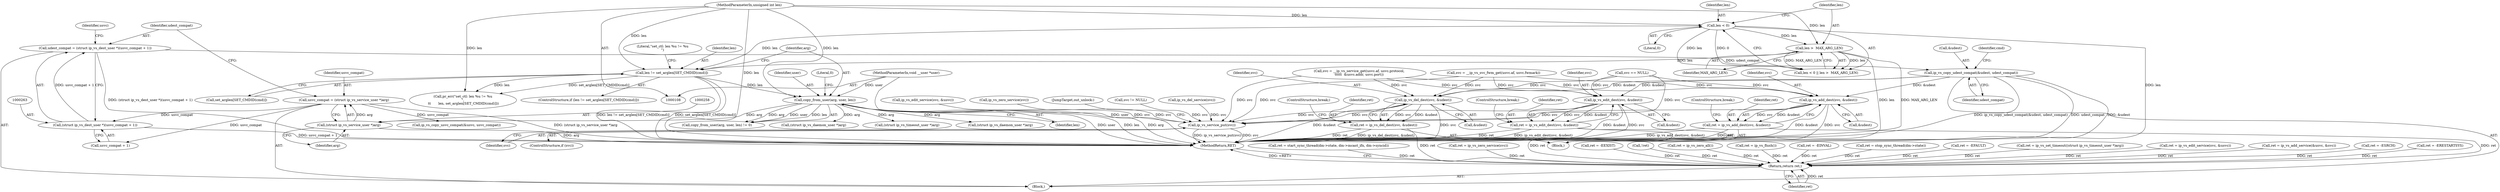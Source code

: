 digraph "0_linux_04bcef2a83f40c6db24222b27a52892cba39dffb_0@API" {
"1000271" [label="(Call,ip_vs_copy_udest_compat(&udest, udest_compat))"];
"1000260" [label="(Call,udest_compat = (struct ip_vs_dest_user *)(usvc_compat + 1))"];
"1000262" [label="(Call,(struct ip_vs_dest_user *)(usvc_compat + 1))"];
"1000255" [label="(Call,usvc_compat = (struct ip_vs_service_user *)arg)"];
"1000257" [label="(Call,(struct ip_vs_service_user *)arg)"];
"1000170" [label="(Call,copy_from_user(arg, user, len))"];
"1000111" [label="(MethodParameterIn,void __user *user)"];
"1000151" [label="(Call,len != set_arglen[SET_CMDID(cmd)])"];
"1000141" [label="(Call,len < 0)"];
"1000112" [label="(MethodParameterIn,unsigned int len)"];
"1000144" [label="(Call,len >  MAX_ARG_LEN)"];
"1000440" [label="(Call,ip_vs_add_dest(svc, &udest))"];
"1000438" [label="(Call,ret = ip_vs_add_dest(svc, &udest))"];
"1000476" [label="(Return,return ret;)"];
"1000468" [label="(Call,ip_vs_service_put(svc))"];
"1000448" [label="(Call,ip_vs_edit_dest(svc, &udest))"];
"1000446" [label="(Call,ret = ip_vs_edit_dest(svc, &udest))"];
"1000456" [label="(Call,ip_vs_del_dest(svc, &udest))"];
"1000454" [label="(Call,ret = ip_vs_del_dest(svc, &udest))"];
"1000173" [label="(Identifier,len)"];
"1000169" [label="(Call,copy_from_user(arg, user, len) != 0)"];
"1000223" [label="(Call,ret = start_sync_thread(dm->state, dm->mcast_ifn, dm->syncid))"];
"1000159" [label="(Literal,\"set_ctl: len %u != %u\n\")"];
"1000141" [label="(Call,len < 0)"];
"1000143" [label="(Literal,0)"];
"1000440" [label="(Call,ip_vs_add_dest(svc, &udest))"];
"1000432" [label="(Call,ret = ip_vs_zero_service(svc))"];
"1000150" [label="(ControlStructure,if (len != set_arglen[SET_CMDID(cmd)]))"];
"1000272" [label="(Call,&udest)"];
"1000220" [label="(Call,(struct ip_vs_daemon_user *)arg)"];
"1000140" [label="(Call,len < 0 || len >  MAX_ARG_LEN)"];
"1000457" [label="(Identifier,svc)"];
"1000400" [label="(Call,ret = -EEXIST)"];
"1000144" [label="(Call,len >  MAX_ARG_LEN)"];
"1000460" [label="(ControlStructure,break;)"];
"1000207" [label="(Call,(struct ip_vs_timeout_user *)arg)"];
"1000274" [label="(Identifier,udest_compat)"];
"1000456" [label="(Call,ip_vs_del_dest(svc, &udest))"];
"1000427" [label="(Call,!ret)"];
"1000298" [label="(Call,ret = ip_vs_zero_all())"];
"1000194" [label="(Call,ret = ip_vs_flush())"];
"1000171" [label="(Identifier,arg)"];
"1000462" [label="(Call,ret = -EINVAL)"];
"1000468" [label="(Call,ip_vs_service_put(svc))"];
"1000259" [label="(Identifier,arg)"];
"1000271" [label="(Call,ip_vs_copy_udest_compat(&udest, udest_compat))"];
"1000394" [label="(Block,)"];
"1000455" [label="(Identifier,ret)"];
"1000416" [label="(Call,ip_vs_edit_service(svc, &usvc))"];
"1000248" [label="(Call,ret = stop_sync_thread(dm->state))"];
"1000466" [label="(ControlStructure,if (svc))"];
"1000458" [label="(Call,&udest)"];
"1000452" [label="(ControlStructure,break;)"];
"1000344" [label="(Call,svc = __ip_vs_service_get(usvc.af, usvc.protocol,\n\t\t\t\t\t  &usvc.addr, usvc.port))"];
"1000450" [label="(Call,&udest)"];
"1000261" [label="(Identifier,udest_compat)"];
"1000267" [label="(Call,ip_vs_copy_usvc_compat(&usvc, usvc_compat))"];
"1000145" [label="(Identifier,len)"];
"1000269" [label="(Identifier,usvc)"];
"1000151" [label="(Call,len != set_arglen[SET_CMDID(cmd)])"];
"1000478" [label="(MethodReturn,RET)"];
"1000262" [label="(Call,(struct ip_vs_dest_user *)(usvc_compat + 1))"];
"1000476" [label="(Return,return ret;)"];
"1000257" [label="(Call,(struct ip_vs_service_user *)arg)"];
"1000454" [label="(Call,ret = ip_vs_del_dest(svc, &udest))"];
"1000376" [label="(Call,svc == NULL)"];
"1000333" [label="(Call,ret = -EFAULT)"];
"1000434" [label="(Call,ip_vs_zero_service(svc))"];
"1000446" [label="(Call,ret = ip_vs_edit_dest(svc, &udest))"];
"1000444" [label="(ControlStructure,break;)"];
"1000113" [label="(Block,)"];
"1000477" [label="(Identifier,ret)"];
"1000277" [label="(Identifier,cmd)"];
"1000170" [label="(Call,copy_from_user(arg, user, len))"];
"1000449" [label="(Identifier,svc)"];
"1000264" [label="(Call,usvc_compat + 1)"];
"1000112" [label="(MethodParameterIn,unsigned int len)"];
"1000146" [label="(Identifier,MAX_ARG_LEN)"];
"1000204" [label="(Call,ret = ip_vs_set_timeout((struct ip_vs_timeout_user *)arg))"];
"1000361" [label="(Call,svc = __ip_vs_svc_fwm_get(usvc.af, usvc.fwmark))"];
"1000439" [label="(Identifier,ret)"];
"1000441" [label="(Identifier,svc)"];
"1000442" [label="(Call,&udest)"];
"1000256" [label="(Identifier,usvc_compat)"];
"1000111" [label="(MethodParameterIn,void __user *user)"];
"1000172" [label="(Identifier,user)"];
"1000470" [label="(JumpTarget,out_unlock:)"];
"1000153" [label="(Call,set_arglen[SET_CMDID(cmd)])"];
"1000152" [label="(Identifier,len)"];
"1000174" [label="(Literal,0)"];
"1000255" [label="(Call,usvc_compat = (struct ip_vs_service_user *)arg)"];
"1000447" [label="(Identifier,ret)"];
"1000414" [label="(Call,ret = ip_vs_edit_service(svc, &usvc))"];
"1000405" [label="(Call,ret = ip_vs_add_service(&usvc, &svc))"];
"1000397" [label="(Call,svc != NULL)"];
"1000158" [label="(Call,pr_err(\"set_ctl: len %u != %u\n\",\n \t\t       len, set_arglen[SET_CMDID(cmd)]))"];
"1000438" [label="(Call,ret = ip_vs_add_dest(svc, &udest))"];
"1000387" [label="(Call,ret = -ESRCH)"];
"1000469" [label="(Identifier,svc)"];
"1000245" [label="(Call,(struct ip_vs_daemon_user *)arg)"];
"1000142" [label="(Identifier,len)"];
"1000260" [label="(Call,udest_compat = (struct ip_vs_dest_user *)(usvc_compat + 1))"];
"1000424" [label="(Call,ip_vs_del_service(svc))"];
"1000448" [label="(Call,ip_vs_edit_dest(svc, &udest))"];
"1000184" [label="(Call,ret = -ERESTARTSYS)"];
"1000271" -> "1000113"  [label="AST: "];
"1000271" -> "1000274"  [label="CFG: "];
"1000272" -> "1000271"  [label="AST: "];
"1000274" -> "1000271"  [label="AST: "];
"1000277" -> "1000271"  [label="CFG: "];
"1000271" -> "1000478"  [label="DDG: udest_compat"];
"1000271" -> "1000478"  [label="DDG: &udest"];
"1000271" -> "1000478"  [label="DDG: ip_vs_copy_udest_compat(&udest, udest_compat)"];
"1000260" -> "1000271"  [label="DDG: udest_compat"];
"1000271" -> "1000440"  [label="DDG: &udest"];
"1000271" -> "1000448"  [label="DDG: &udest"];
"1000271" -> "1000456"  [label="DDG: &udest"];
"1000260" -> "1000113"  [label="AST: "];
"1000260" -> "1000262"  [label="CFG: "];
"1000261" -> "1000260"  [label="AST: "];
"1000262" -> "1000260"  [label="AST: "];
"1000269" -> "1000260"  [label="CFG: "];
"1000260" -> "1000478"  [label="DDG: (struct ip_vs_dest_user *)(usvc_compat + 1)"];
"1000262" -> "1000260"  [label="DDG: usvc_compat + 1"];
"1000262" -> "1000264"  [label="CFG: "];
"1000263" -> "1000262"  [label="AST: "];
"1000264" -> "1000262"  [label="AST: "];
"1000262" -> "1000478"  [label="DDG: usvc_compat + 1"];
"1000255" -> "1000262"  [label="DDG: usvc_compat"];
"1000255" -> "1000113"  [label="AST: "];
"1000255" -> "1000257"  [label="CFG: "];
"1000256" -> "1000255"  [label="AST: "];
"1000257" -> "1000255"  [label="AST: "];
"1000261" -> "1000255"  [label="CFG: "];
"1000255" -> "1000478"  [label="DDG: (struct ip_vs_service_user *)arg"];
"1000257" -> "1000255"  [label="DDG: arg"];
"1000255" -> "1000264"  [label="DDG: usvc_compat"];
"1000255" -> "1000267"  [label="DDG: usvc_compat"];
"1000257" -> "1000259"  [label="CFG: "];
"1000258" -> "1000257"  [label="AST: "];
"1000259" -> "1000257"  [label="AST: "];
"1000257" -> "1000478"  [label="DDG: arg"];
"1000170" -> "1000257"  [label="DDG: arg"];
"1000170" -> "1000169"  [label="AST: "];
"1000170" -> "1000173"  [label="CFG: "];
"1000171" -> "1000170"  [label="AST: "];
"1000172" -> "1000170"  [label="AST: "];
"1000173" -> "1000170"  [label="AST: "];
"1000174" -> "1000170"  [label="CFG: "];
"1000170" -> "1000478"  [label="DDG: user"];
"1000170" -> "1000478"  [label="DDG: len"];
"1000170" -> "1000478"  [label="DDG: arg"];
"1000170" -> "1000169"  [label="DDG: arg"];
"1000170" -> "1000169"  [label="DDG: user"];
"1000170" -> "1000169"  [label="DDG: len"];
"1000111" -> "1000170"  [label="DDG: user"];
"1000151" -> "1000170"  [label="DDG: len"];
"1000112" -> "1000170"  [label="DDG: len"];
"1000170" -> "1000207"  [label="DDG: arg"];
"1000170" -> "1000220"  [label="DDG: arg"];
"1000170" -> "1000245"  [label="DDG: arg"];
"1000111" -> "1000108"  [label="AST: "];
"1000111" -> "1000478"  [label="DDG: user"];
"1000151" -> "1000150"  [label="AST: "];
"1000151" -> "1000153"  [label="CFG: "];
"1000152" -> "1000151"  [label="AST: "];
"1000153" -> "1000151"  [label="AST: "];
"1000159" -> "1000151"  [label="CFG: "];
"1000171" -> "1000151"  [label="CFG: "];
"1000151" -> "1000478"  [label="DDG: len != set_arglen[SET_CMDID(cmd)]"];
"1000151" -> "1000478"  [label="DDG: set_arglen[SET_CMDID(cmd)]"];
"1000141" -> "1000151"  [label="DDG: len"];
"1000144" -> "1000151"  [label="DDG: len"];
"1000112" -> "1000151"  [label="DDG: len"];
"1000151" -> "1000158"  [label="DDG: len"];
"1000151" -> "1000158"  [label="DDG: set_arglen[SET_CMDID(cmd)]"];
"1000141" -> "1000140"  [label="AST: "];
"1000141" -> "1000143"  [label="CFG: "];
"1000142" -> "1000141"  [label="AST: "];
"1000143" -> "1000141"  [label="AST: "];
"1000145" -> "1000141"  [label="CFG: "];
"1000140" -> "1000141"  [label="CFG: "];
"1000141" -> "1000478"  [label="DDG: len"];
"1000141" -> "1000140"  [label="DDG: len"];
"1000141" -> "1000140"  [label="DDG: 0"];
"1000112" -> "1000141"  [label="DDG: len"];
"1000141" -> "1000144"  [label="DDG: len"];
"1000112" -> "1000108"  [label="AST: "];
"1000112" -> "1000478"  [label="DDG: len"];
"1000112" -> "1000144"  [label="DDG: len"];
"1000112" -> "1000158"  [label="DDG: len"];
"1000144" -> "1000140"  [label="AST: "];
"1000144" -> "1000146"  [label="CFG: "];
"1000145" -> "1000144"  [label="AST: "];
"1000146" -> "1000144"  [label="AST: "];
"1000140" -> "1000144"  [label="CFG: "];
"1000144" -> "1000478"  [label="DDG: len"];
"1000144" -> "1000478"  [label="DDG: MAX_ARG_LEN"];
"1000144" -> "1000140"  [label="DDG: len"];
"1000144" -> "1000140"  [label="DDG: MAX_ARG_LEN"];
"1000440" -> "1000438"  [label="AST: "];
"1000440" -> "1000442"  [label="CFG: "];
"1000441" -> "1000440"  [label="AST: "];
"1000442" -> "1000440"  [label="AST: "];
"1000438" -> "1000440"  [label="CFG: "];
"1000440" -> "1000478"  [label="DDG: &udest"];
"1000440" -> "1000478"  [label="DDG: svc"];
"1000440" -> "1000438"  [label="DDG: svc"];
"1000440" -> "1000438"  [label="DDG: &udest"];
"1000376" -> "1000440"  [label="DDG: svc"];
"1000361" -> "1000440"  [label="DDG: svc"];
"1000344" -> "1000440"  [label="DDG: svc"];
"1000440" -> "1000468"  [label="DDG: svc"];
"1000438" -> "1000394"  [label="AST: "];
"1000439" -> "1000438"  [label="AST: "];
"1000444" -> "1000438"  [label="CFG: "];
"1000438" -> "1000478"  [label="DDG: ip_vs_add_dest(svc, &udest)"];
"1000438" -> "1000478"  [label="DDG: ret"];
"1000438" -> "1000476"  [label="DDG: ret"];
"1000476" -> "1000113"  [label="AST: "];
"1000476" -> "1000477"  [label="CFG: "];
"1000477" -> "1000476"  [label="AST: "];
"1000478" -> "1000476"  [label="CFG: "];
"1000476" -> "1000478"  [label="DDG: <RET>"];
"1000477" -> "1000476"  [label="DDG: ret"];
"1000333" -> "1000476"  [label="DDG: ret"];
"1000184" -> "1000476"  [label="DDG: ret"];
"1000462" -> "1000476"  [label="DDG: ret"];
"1000194" -> "1000476"  [label="DDG: ret"];
"1000387" -> "1000476"  [label="DDG: ret"];
"1000446" -> "1000476"  [label="DDG: ret"];
"1000432" -> "1000476"  [label="DDG: ret"];
"1000414" -> "1000476"  [label="DDG: ret"];
"1000405" -> "1000476"  [label="DDG: ret"];
"1000248" -> "1000476"  [label="DDG: ret"];
"1000223" -> "1000476"  [label="DDG: ret"];
"1000454" -> "1000476"  [label="DDG: ret"];
"1000427" -> "1000476"  [label="DDG: ret"];
"1000298" -> "1000476"  [label="DDG: ret"];
"1000400" -> "1000476"  [label="DDG: ret"];
"1000204" -> "1000476"  [label="DDG: ret"];
"1000468" -> "1000466"  [label="AST: "];
"1000468" -> "1000469"  [label="CFG: "];
"1000469" -> "1000468"  [label="AST: "];
"1000470" -> "1000468"  [label="CFG: "];
"1000468" -> "1000478"  [label="DDG: ip_vs_service_put(svc)"];
"1000468" -> "1000478"  [label="DDG: svc"];
"1000376" -> "1000468"  [label="DDG: svc"];
"1000434" -> "1000468"  [label="DDG: svc"];
"1000416" -> "1000468"  [label="DDG: svc"];
"1000361" -> "1000468"  [label="DDG: svc"];
"1000344" -> "1000468"  [label="DDG: svc"];
"1000456" -> "1000468"  [label="DDG: svc"];
"1000397" -> "1000468"  [label="DDG: svc"];
"1000448" -> "1000468"  [label="DDG: svc"];
"1000424" -> "1000468"  [label="DDG: svc"];
"1000448" -> "1000446"  [label="AST: "];
"1000448" -> "1000450"  [label="CFG: "];
"1000449" -> "1000448"  [label="AST: "];
"1000450" -> "1000448"  [label="AST: "];
"1000446" -> "1000448"  [label="CFG: "];
"1000448" -> "1000478"  [label="DDG: &udest"];
"1000448" -> "1000478"  [label="DDG: svc"];
"1000448" -> "1000446"  [label="DDG: svc"];
"1000448" -> "1000446"  [label="DDG: &udest"];
"1000376" -> "1000448"  [label="DDG: svc"];
"1000361" -> "1000448"  [label="DDG: svc"];
"1000344" -> "1000448"  [label="DDG: svc"];
"1000446" -> "1000394"  [label="AST: "];
"1000447" -> "1000446"  [label="AST: "];
"1000452" -> "1000446"  [label="CFG: "];
"1000446" -> "1000478"  [label="DDG: ret"];
"1000446" -> "1000478"  [label="DDG: ip_vs_edit_dest(svc, &udest)"];
"1000456" -> "1000454"  [label="AST: "];
"1000456" -> "1000458"  [label="CFG: "];
"1000457" -> "1000456"  [label="AST: "];
"1000458" -> "1000456"  [label="AST: "];
"1000454" -> "1000456"  [label="CFG: "];
"1000456" -> "1000478"  [label="DDG: svc"];
"1000456" -> "1000478"  [label="DDG: &udest"];
"1000456" -> "1000454"  [label="DDG: svc"];
"1000456" -> "1000454"  [label="DDG: &udest"];
"1000376" -> "1000456"  [label="DDG: svc"];
"1000361" -> "1000456"  [label="DDG: svc"];
"1000344" -> "1000456"  [label="DDG: svc"];
"1000454" -> "1000394"  [label="AST: "];
"1000455" -> "1000454"  [label="AST: "];
"1000460" -> "1000454"  [label="CFG: "];
"1000454" -> "1000478"  [label="DDG: ret"];
"1000454" -> "1000478"  [label="DDG: ip_vs_del_dest(svc, &udest)"];
}
